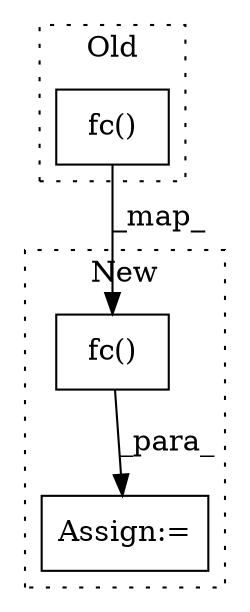 digraph G {
subgraph cluster0 {
1 [label="fc()" a="75" s="1185,1196" l="8,1" shape="box"];
label = "Old";
style="dotted";
}
subgraph cluster1 {
2 [label="fc()" a="75" s="1328,1339" l="8,1" shape="box"];
3 [label="Assign:=" a="68" s="1409" l="3" shape="box"];
label = "New";
style="dotted";
}
1 -> 2 [label="_map_"];
2 -> 3 [label="_para_"];
}